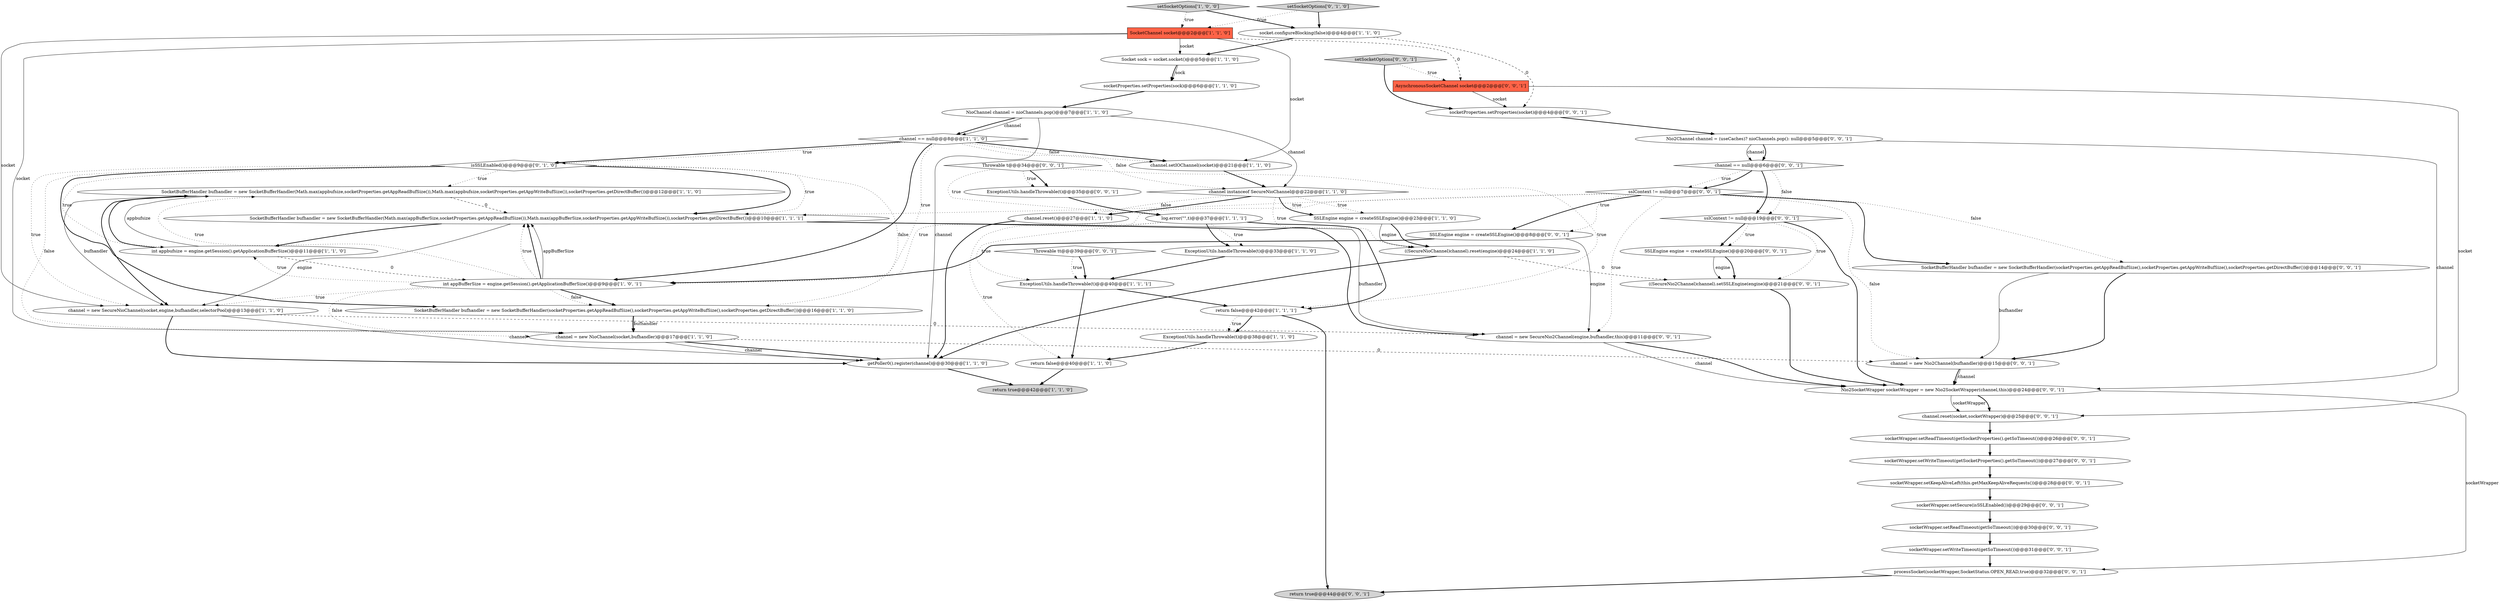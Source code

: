 digraph {
25 [style = filled, label = "socketProperties.setProperties(sock)@@@6@@@['1', '1', '0']", fillcolor = white, shape = ellipse image = "AAA0AAABBB1BBB"];
26 [style = filled, label = "SocketChannel socket@@@2@@@['1', '1', '0']", fillcolor = tomato, shape = box image = "AAA0AAABBB1BBB"];
52 [style = filled, label = "socketProperties.setProperties(socket)@@@4@@@['0', '0', '1']", fillcolor = white, shape = ellipse image = "AAA0AAABBB3BBB"];
43 [style = filled, label = "Nio2SocketWrapper socketWrapper = new Nio2SocketWrapper(channel,this)@@@24@@@['0', '0', '1']", fillcolor = white, shape = ellipse image = "AAA0AAABBB3BBB"];
48 [style = filled, label = "setSocketOptions['0', '0', '1']", fillcolor = lightgray, shape = diamond image = "AAA0AAABBB3BBB"];
1 [style = filled, label = "channel == null@@@8@@@['1', '1', '0']", fillcolor = white, shape = diamond image = "AAA0AAABBB1BBB"];
7 [style = filled, label = "SocketBufferHandler bufhandler = new SocketBufferHandler(socketProperties.getAppReadBufSize(),socketProperties.getAppWriteBufSize(),socketProperties.getDirectBuffer())@@@16@@@['1', '1', '0']", fillcolor = white, shape = ellipse image = "AAA0AAABBB1BBB"];
42 [style = filled, label = "SSLEngine engine = createSSLEngine()@@@20@@@['0', '0', '1']", fillcolor = white, shape = ellipse image = "AAA0AAABBB3BBB"];
35 [style = filled, label = "Nio2Channel channel = (useCaches)? nioChannels.pop(): null@@@5@@@['0', '0', '1']", fillcolor = white, shape = ellipse image = "AAA0AAABBB3BBB"];
45 [style = filled, label = "socketWrapper.setReadTimeout(getSoTimeout())@@@30@@@['0', '0', '1']", fillcolor = white, shape = ellipse image = "AAA0AAABBB3BBB"];
8 [style = filled, label = "SSLEngine engine = createSSLEngine()@@@23@@@['1', '1', '0']", fillcolor = white, shape = ellipse image = "AAA0AAABBB1BBB"];
27 [style = filled, label = "isSSLEnabled()@@@9@@@['0', '1', '0']", fillcolor = white, shape = diamond image = "AAA0AAABBB2BBB"];
19 [style = filled, label = "SocketBufferHandler bufhandler = new SocketBufferHandler(Math.max(appbufsize,socketProperties.getAppReadBufSize()),Math.max(appbufsize,socketProperties.getAppWriteBufSize()),socketProperties.getDirectBuffer())@@@12@@@['1', '1', '0']", fillcolor = white, shape = ellipse image = "AAA0AAABBB1BBB"];
46 [style = filled, label = "ExceptionUtils.handleThrowable(t)@@@35@@@['0', '0', '1']", fillcolor = white, shape = ellipse image = "AAA0AAABBB3BBB"];
29 [style = filled, label = "sslContext != null@@@19@@@['0', '0', '1']", fillcolor = white, shape = diamond image = "AAA0AAABBB3BBB"];
30 [style = filled, label = "((SecureNio2Channel)channel).setSSLEngine(engine)@@@21@@@['0', '0', '1']", fillcolor = white, shape = ellipse image = "AAA0AAABBB3BBB"];
9 [style = filled, label = "getPoller0().register(channel)@@@30@@@['1', '1', '0']", fillcolor = white, shape = ellipse image = "AAA0AAABBB1BBB"];
40 [style = filled, label = "sslContext != null@@@7@@@['0', '0', '1']", fillcolor = white, shape = diamond image = "AAA0AAABBB3BBB"];
20 [style = filled, label = "channel.setIOChannel(socket)@@@21@@@['1', '1', '0']", fillcolor = white, shape = ellipse image = "AAA0AAABBB1BBB"];
5 [style = filled, label = "channel instanceof SecureNioChannel@@@22@@@['1', '1', '0']", fillcolor = white, shape = diamond image = "AAA0AAABBB1BBB"];
44 [style = filled, label = "socketWrapper.setWriteTimeout(getSocketProperties().getSoTimeout())@@@27@@@['0', '0', '1']", fillcolor = white, shape = ellipse image = "AAA0AAABBB3BBB"];
31 [style = filled, label = "SSLEngine engine = createSSLEngine()@@@8@@@['0', '0', '1']", fillcolor = white, shape = ellipse image = "AAA0AAABBB3BBB"];
54 [style = filled, label = "AsynchronousSocketChannel socket@@@2@@@['0', '0', '1']", fillcolor = tomato, shape = box image = "AAA0AAABBB3BBB"];
3 [style = filled, label = "ExceptionUtils.handleThrowable(t)@@@40@@@['1', '1', '1']", fillcolor = white, shape = ellipse image = "AAA0AAABBB1BBB"];
51 [style = filled, label = "channel.reset(socket,socketWrapper)@@@25@@@['0', '0', '1']", fillcolor = white, shape = ellipse image = "AAA0AAABBB3BBB"];
6 [style = filled, label = "log.error(\"\",t)@@@37@@@['1', '1', '1']", fillcolor = white, shape = ellipse image = "AAA0AAABBB1BBB"];
16 [style = filled, label = "ExceptionUtils.handleThrowable(t)@@@38@@@['1', '1', '0']", fillcolor = white, shape = ellipse image = "AAA0AAABBB1BBB"];
36 [style = filled, label = "processSocket(socketWrapper,SocketStatus.OPEN_READ,true)@@@32@@@['0', '0', '1']", fillcolor = white, shape = ellipse image = "AAA0AAABBB3BBB"];
38 [style = filled, label = "socketWrapper.setWriteTimeout(getSoTimeout())@@@31@@@['0', '0', '1']", fillcolor = white, shape = ellipse image = "AAA0AAABBB3BBB"];
53 [style = filled, label = "socketWrapper.setKeepAliveLeft(this.getMaxKeepAliveRequests())@@@28@@@['0', '0', '1']", fillcolor = white, shape = ellipse image = "AAA0AAABBB3BBB"];
49 [style = filled, label = "channel = new SecureNio2Channel(engine,bufhandler,this)@@@11@@@['0', '0', '1']", fillcolor = white, shape = ellipse image = "AAA0AAABBB3BBB"];
4 [style = filled, label = "int appbufsize = engine.getSession().getApplicationBufferSize()@@@11@@@['1', '1', '0']", fillcolor = white, shape = ellipse image = "AAA0AAABBB1BBB"];
12 [style = filled, label = "channel = new NioChannel(socket,bufhandler)@@@17@@@['1', '1', '0']", fillcolor = white, shape = ellipse image = "AAA0AAABBB1BBB"];
33 [style = filled, label = "socketWrapper.setSecure(isSSLEnabled())@@@29@@@['0', '0', '1']", fillcolor = white, shape = ellipse image = "AAA0AAABBB3BBB"];
23 [style = filled, label = "Socket sock = socket.socket()@@@5@@@['1', '1', '0']", fillcolor = white, shape = ellipse image = "AAA0AAABBB1BBB"];
39 [style = filled, label = "Throwable tt@@@39@@@['0', '0', '1']", fillcolor = white, shape = diamond image = "AAA0AAABBB3BBB"];
50 [style = filled, label = "socketWrapper.setReadTimeout(getSocketProperties().getSoTimeout())@@@26@@@['0', '0', '1']", fillcolor = white, shape = ellipse image = "AAA0AAABBB3BBB"];
11 [style = filled, label = "return false@@@42@@@['1', '1', '1']", fillcolor = white, shape = ellipse image = "AAA0AAABBB1BBB"];
34 [style = filled, label = "Throwable t@@@34@@@['0', '0', '1']", fillcolor = white, shape = diamond image = "AAA0AAABBB3BBB"];
41 [style = filled, label = "channel == null@@@6@@@['0', '0', '1']", fillcolor = white, shape = diamond image = "AAA0AAABBB3BBB"];
2 [style = filled, label = "channel = new SecureNioChannel(socket,engine,bufhandler,selectorPool)@@@13@@@['1', '1', '0']", fillcolor = white, shape = ellipse image = "AAA0AAABBB1BBB"];
14 [style = filled, label = "channel.reset()@@@27@@@['1', '1', '0']", fillcolor = white, shape = ellipse image = "AAA0AAABBB1BBB"];
22 [style = filled, label = "int appBufferSize = engine.getSession().getApplicationBufferSize()@@@9@@@['1', '0', '1']", fillcolor = white, shape = ellipse image = "AAA0AAABBB1BBB"];
10 [style = filled, label = "setSocketOptions['1', '0', '0']", fillcolor = lightgray, shape = diamond image = "AAA0AAABBB1BBB"];
0 [style = filled, label = "ExceptionUtils.handleThrowable(t)@@@33@@@['1', '1', '0']", fillcolor = white, shape = ellipse image = "AAA0AAABBB1BBB"];
17 [style = filled, label = "NioChannel channel = nioChannels.pop()@@@7@@@['1', '1', '0']", fillcolor = white, shape = ellipse image = "AAA0AAABBB1BBB"];
18 [style = filled, label = "socket.configureBlocking(false)@@@4@@@['1', '1', '0']", fillcolor = white, shape = ellipse image = "AAA0AAABBB1BBB"];
24 [style = filled, label = "return true@@@42@@@['1', '1', '0']", fillcolor = lightgray, shape = ellipse image = "AAA0AAABBB1BBB"];
15 [style = filled, label = "SocketBufferHandler bufhandler = new SocketBufferHandler(Math.max(appBufferSize,socketProperties.getAppReadBufSize()),Math.max(appBufferSize,socketProperties.getAppWriteBufSize()),socketProperties.getDirectBuffer())@@@10@@@['1', '1', '1']", fillcolor = white, shape = ellipse image = "AAA0AAABBB1BBB"];
37 [style = filled, label = "channel = new Nio2Channel(bufhandler)@@@15@@@['0', '0', '1']", fillcolor = white, shape = ellipse image = "AAA0AAABBB3BBB"];
13 [style = filled, label = "return false@@@40@@@['1', '1', '0']", fillcolor = white, shape = ellipse image = "AAA0AAABBB1BBB"];
21 [style = filled, label = "((SecureNioChannel)channel).reset(engine)@@@24@@@['1', '1', '0']", fillcolor = white, shape = ellipse image = "AAA0AAABBB1BBB"];
28 [style = filled, label = "setSocketOptions['0', '1', '0']", fillcolor = lightgray, shape = diamond image = "AAA0AAABBB2BBB"];
32 [style = filled, label = "SocketBufferHandler bufhandler = new SocketBufferHandler(socketProperties.getAppReadBufSize(),socketProperties.getAppWriteBufSize(),socketProperties.getDirectBuffer())@@@14@@@['0', '0', '1']", fillcolor = white, shape = ellipse image = "AAA0AAABBB3BBB"];
47 [style = filled, label = "return true@@@44@@@['0', '0', '1']", fillcolor = lightgray, shape = ellipse image = "AAA0AAABBB3BBB"];
43->36 [style = solid, label="socketWrapper"];
34->46 [style = bold, label=""];
22->15 [style = bold, label=""];
32->37 [style = bold, label=""];
35->41 [style = bold, label=""];
43->51 [style = solid, label="socketWrapper"];
50->44 [style = bold, label=""];
1->27 [style = bold, label=""];
26->54 [style = dashed, label="0"];
27->7 [style = dotted, label="false"];
1->20 [style = bold, label=""];
40->31 [style = dotted, label="true"];
27->2 [style = dotted, label="true"];
27->15 [style = dotted, label="true"];
1->20 [style = dotted, label="false"];
12->9 [style = bold, label=""];
44->53 [style = bold, label=""];
27->19 [style = dotted, label="true"];
27->15 [style = bold, label=""];
21->30 [style = dashed, label="0"];
17->9 [style = solid, label="channel"];
26->12 [style = solid, label="socket"];
48->52 [style = bold, label=""];
37->43 [style = bold, label=""];
41->40 [style = dotted, label="true"];
51->50 [style = bold, label=""];
15->49 [style = solid, label="bufhandler"];
6->11 [style = bold, label=""];
27->7 [style = bold, label=""];
45->38 [style = bold, label=""];
2->49 [style = dashed, label="0"];
29->43 [style = bold, label=""];
18->52 [style = dashed, label="0"];
42->30 [style = solid, label="engine"];
33->45 [style = bold, label=""];
14->9 [style = bold, label=""];
1->5 [style = dotted, label="false"];
40->31 [style = bold, label=""];
6->0 [style = dotted, label="true"];
6->3 [style = dotted, label="true"];
9->24 [style = bold, label=""];
48->54 [style = dotted, label="true"];
1->27 [style = dotted, label="true"];
52->35 [style = bold, label=""];
22->15 [style = solid, label="appBufferSize"];
40->49 [style = dotted, label="true"];
0->3 [style = bold, label=""];
11->16 [style = bold, label=""];
23->25 [style = bold, label=""];
22->19 [style = dotted, label="true"];
28->18 [style = bold, label=""];
12->37 [style = dashed, label="0"];
12->9 [style = solid, label="channel"];
6->13 [style = dotted, label="true"];
46->6 [style = bold, label=""];
43->51 [style = bold, label=""];
1->22 [style = dotted, label="true"];
4->19 [style = bold, label=""];
3->11 [style = bold, label=""];
19->2 [style = bold, label=""];
2->9 [style = bold, label=""];
4->22 [style = dashed, label="0"];
22->7 [style = bold, label=""];
5->14 [style = dotted, label="false"];
26->2 [style = solid, label="socket"];
40->22 [style = dotted, label="true"];
21->9 [style = bold, label=""];
32->37 [style = solid, label="bufhandler"];
17->5 [style = solid, label="channel"];
53->33 [style = bold, label=""];
11->16 [style = dotted, label="true"];
10->26 [style = dotted, label="true"];
22->12 [style = dotted, label="false"];
5->8 [style = dotted, label="true"];
22->4 [style = dotted, label="true"];
40->15 [style = dotted, label="true"];
7->12 [style = solid, label="bufhandler"];
41->29 [style = dotted, label="false"];
19->15 [style = dashed, label="0"];
10->18 [style = bold, label=""];
16->13 [style = bold, label=""];
13->24 [style = bold, label=""];
8->21 [style = solid, label="engine"];
18->23 [style = bold, label=""];
17->1 [style = bold, label=""];
40->37 [style = dotted, label="false"];
30->43 [style = bold, label=""];
34->11 [style = dotted, label="true"];
39->3 [style = dotted, label="true"];
35->43 [style = solid, label="channel"];
25->17 [style = bold, label=""];
27->4 [style = dotted, label="true"];
41->40 [style = bold, label=""];
17->1 [style = solid, label="channel"];
29->42 [style = bold, label=""];
40->32 [style = bold, label=""];
11->47 [style = bold, label=""];
26->23 [style = solid, label="socket"];
2->9 [style = solid, label="channel"];
5->21 [style = dotted, label="true"];
22->15 [style = dotted, label="true"];
26->20 [style = solid, label="socket"];
5->8 [style = bold, label=""];
15->49 [style = bold, label=""];
36->47 [style = bold, label=""];
31->22 [style = bold, label=""];
49->43 [style = solid, label="channel"];
19->2 [style = solid, label="bufhandler"];
7->12 [style = bold, label=""];
27->12 [style = dotted, label="false"];
41->29 [style = bold, label=""];
23->25 [style = solid, label="sock"];
39->3 [style = bold, label=""];
38->36 [style = bold, label=""];
6->0 [style = bold, label=""];
5->14 [style = bold, label=""];
31->49 [style = solid, label="engine"];
49->43 [style = bold, label=""];
20->5 [style = bold, label=""];
22->2 [style = dotted, label="true"];
1->22 [style = bold, label=""];
15->2 [style = solid, label="engine"];
42->30 [style = bold, label=""];
28->26 [style = dotted, label="true"];
22->7 [style = dotted, label="false"];
54->51 [style = solid, label="socket"];
15->4 [style = bold, label=""];
29->30 [style = dotted, label="true"];
3->13 [style = bold, label=""];
8->21 [style = bold, label=""];
29->42 [style = dotted, label="true"];
54->52 [style = solid, label="socket"];
34->46 [style = dotted, label="true"];
34->6 [style = dotted, label="true"];
40->32 [style = dotted, label="false"];
4->19 [style = solid, label="appbufsize"];
35->41 [style = solid, label="channel"];
37->43 [style = solid, label="channel"];
}
